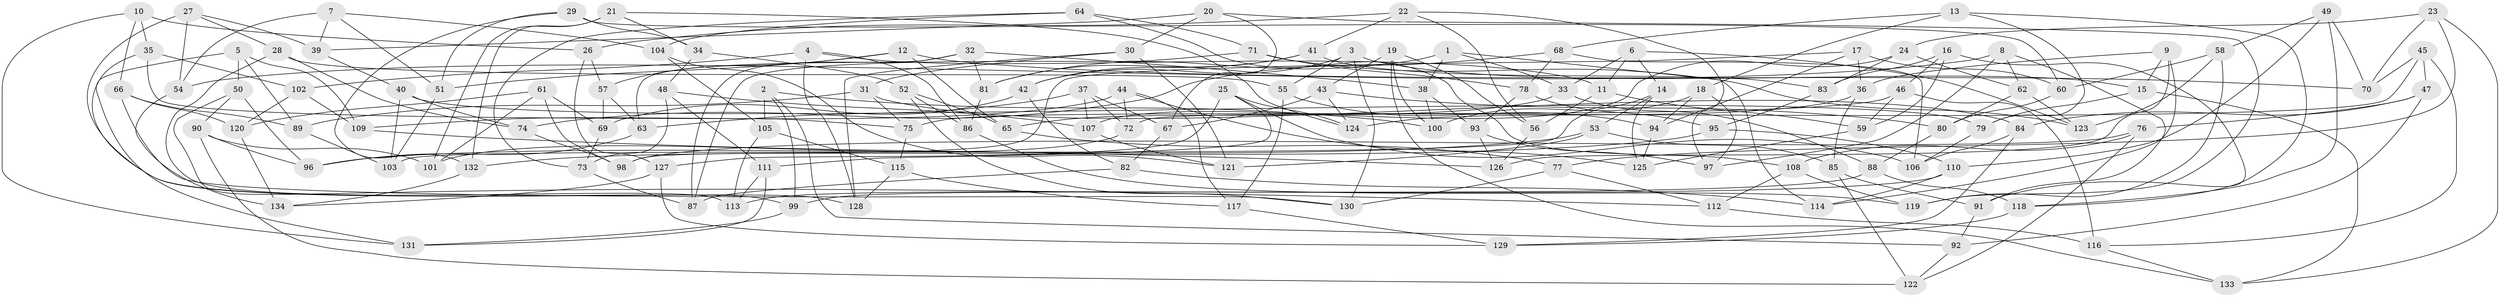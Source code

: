 // Generated by graph-tools (version 1.1) at 2025/50/03/09/25 03:50:51]
// undirected, 134 vertices, 268 edges
graph export_dot {
graph [start="1"]
  node [color=gray90,style=filled];
  1;
  2;
  3;
  4;
  5;
  6;
  7;
  8;
  9;
  10;
  11;
  12;
  13;
  14;
  15;
  16;
  17;
  18;
  19;
  20;
  21;
  22;
  23;
  24;
  25;
  26;
  27;
  28;
  29;
  30;
  31;
  32;
  33;
  34;
  35;
  36;
  37;
  38;
  39;
  40;
  41;
  42;
  43;
  44;
  45;
  46;
  47;
  48;
  49;
  50;
  51;
  52;
  53;
  54;
  55;
  56;
  57;
  58;
  59;
  60;
  61;
  62;
  63;
  64;
  65;
  66;
  67;
  68;
  69;
  70;
  71;
  72;
  73;
  74;
  75;
  76;
  77;
  78;
  79;
  80;
  81;
  82;
  83;
  84;
  85;
  86;
  87;
  88;
  89;
  90;
  91;
  92;
  93;
  94;
  95;
  96;
  97;
  98;
  99;
  100;
  101;
  102;
  103;
  104;
  105;
  106;
  107;
  108;
  109;
  110;
  111;
  112;
  113;
  114;
  115;
  116;
  117;
  118;
  119;
  120;
  121;
  122;
  123;
  124;
  125;
  126;
  127;
  128;
  129;
  130;
  131;
  132;
  133;
  134;
  1 -- 33;
  1 -- 114;
  1 -- 81;
  1 -- 38;
  2 -- 99;
  2 -- 105;
  2 -- 92;
  2 -- 100;
  3 -- 130;
  3 -- 55;
  3 -- 15;
  3 -- 42;
  4 -- 128;
  4 -- 86;
  4 -- 102;
  4 -- 11;
  5 -- 109;
  5 -- 89;
  5 -- 50;
  5 -- 131;
  6 -- 14;
  6 -- 33;
  6 -- 123;
  6 -- 11;
  7 -- 54;
  7 -- 104;
  7 -- 39;
  7 -- 51;
  8 -- 91;
  8 -- 62;
  8 -- 54;
  8 -- 97;
  9 -- 126;
  9 -- 36;
  9 -- 114;
  9 -- 15;
  10 -- 131;
  10 -- 35;
  10 -- 66;
  10 -- 26;
  11 -- 56;
  11 -- 59;
  12 -- 65;
  12 -- 51;
  12 -- 57;
  12 -- 70;
  13 -- 118;
  13 -- 79;
  13 -- 18;
  13 -- 68;
  14 -- 53;
  14 -- 103;
  14 -- 125;
  15 -- 133;
  15 -- 79;
  16 -- 59;
  16 -- 91;
  16 -- 46;
  16 -- 83;
  17 -- 94;
  17 -- 98;
  17 -- 36;
  17 -- 60;
  18 -- 94;
  18 -- 97;
  18 -- 100;
  19 -- 100;
  19 -- 56;
  19 -- 133;
  19 -- 43;
  20 -- 30;
  20 -- 39;
  20 -- 67;
  20 -- 119;
  21 -- 132;
  21 -- 34;
  21 -- 101;
  21 -- 124;
  22 -- 41;
  22 -- 97;
  22 -- 26;
  22 -- 56;
  23 -- 24;
  23 -- 70;
  23 -- 77;
  23 -- 133;
  24 -- 83;
  24 -- 62;
  24 -- 107;
  25 -- 124;
  25 -- 127;
  25 -- 106;
  25 -- 111;
  26 -- 57;
  26 -- 127;
  27 -- 128;
  27 -- 54;
  27 -- 39;
  27 -- 28;
  28 -- 55;
  28 -- 74;
  28 -- 113;
  29 -- 132;
  29 -- 51;
  29 -- 60;
  29 -- 34;
  30 -- 31;
  30 -- 121;
  30 -- 128;
  31 -- 89;
  31 -- 75;
  31 -- 84;
  32 -- 63;
  32 -- 87;
  32 -- 38;
  32 -- 81;
  33 -- 65;
  33 -- 88;
  34 -- 48;
  34 -- 52;
  35 -- 99;
  35 -- 102;
  35 -- 75;
  36 -- 85;
  36 -- 124;
  37 -- 107;
  37 -- 67;
  37 -- 72;
  37 -- 63;
  38 -- 93;
  38 -- 100;
  39 -- 40;
  40 -- 103;
  40 -- 79;
  40 -- 74;
  41 -- 83;
  41 -- 42;
  41 -- 81;
  42 -- 69;
  42 -- 82;
  43 -- 124;
  43 -- 67;
  43 -- 80;
  44 -- 125;
  44 -- 72;
  44 -- 109;
  44 -- 117;
  45 -- 47;
  45 -- 70;
  45 -- 116;
  45 -- 72;
  46 -- 75;
  46 -- 59;
  46 -- 116;
  47 -- 84;
  47 -- 92;
  47 -- 76;
  48 -- 111;
  48 -- 73;
  48 -- 107;
  49 -- 110;
  49 -- 70;
  49 -- 118;
  49 -- 58;
  50 -- 112;
  50 -- 96;
  50 -- 90;
  51 -- 103;
  52 -- 86;
  52 -- 65;
  52 -- 130;
  53 -- 96;
  53 -- 85;
  53 -- 121;
  54 -- 134;
  55 -- 117;
  55 -- 94;
  56 -- 126;
  57 -- 63;
  57 -- 69;
  58 -- 123;
  58 -- 60;
  58 -- 119;
  59 -- 125;
  60 -- 80;
  61 -- 69;
  61 -- 98;
  61 -- 120;
  61 -- 101;
  62 -- 80;
  62 -- 123;
  63 -- 96;
  64 -- 108;
  64 -- 73;
  64 -- 104;
  64 -- 71;
  65 -- 77;
  66 -- 89;
  66 -- 120;
  66 -- 130;
  67 -- 82;
  68 -- 74;
  68 -- 78;
  68 -- 106;
  69 -- 73;
  71 -- 78;
  71 -- 87;
  71 -- 123;
  72 -- 101;
  73 -- 87;
  74 -- 98;
  75 -- 115;
  76 -- 122;
  76 -- 108;
  76 -- 98;
  77 -- 130;
  77 -- 112;
  78 -- 95;
  78 -- 93;
  79 -- 106;
  80 -- 88;
  81 -- 86;
  82 -- 87;
  82 -- 114;
  83 -- 95;
  84 -- 106;
  84 -- 129;
  85 -- 91;
  85 -- 122;
  86 -- 119;
  88 -- 99;
  88 -- 118;
  89 -- 103;
  90 -- 96;
  90 -- 122;
  90 -- 101;
  91 -- 92;
  92 -- 122;
  93 -- 97;
  93 -- 126;
  94 -- 125;
  95 -- 110;
  95 -- 132;
  99 -- 131;
  102 -- 120;
  102 -- 109;
  104 -- 105;
  104 -- 121;
  105 -- 113;
  105 -- 115;
  107 -- 121;
  108 -- 119;
  108 -- 112;
  109 -- 126;
  110 -- 113;
  110 -- 114;
  111 -- 113;
  111 -- 131;
  112 -- 116;
  115 -- 117;
  115 -- 128;
  116 -- 133;
  117 -- 129;
  118 -- 129;
  120 -- 134;
  127 -- 129;
  127 -- 134;
  132 -- 134;
}
